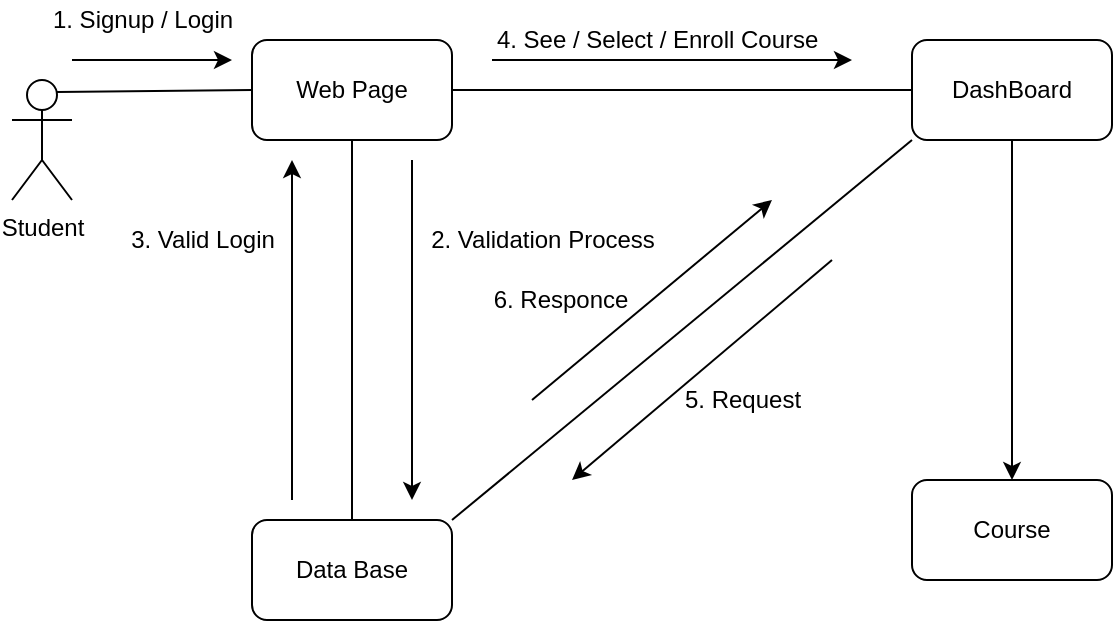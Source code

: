 <mxfile version="15.7.3" type="github">
  <diagram id="hnQG9wUVkO8S85CdUSW5" name="Page-1">
    <mxGraphModel dx="945" dy="543" grid="1" gridSize="10" guides="1" tooltips="1" connect="1" arrows="1" fold="1" page="1" pageScale="1" pageWidth="827" pageHeight="1169" math="0" shadow="0">
      <root>
        <mxCell id="0" />
        <mxCell id="1" parent="0" />
        <mxCell id="LgrQUkmrXFwx17UrA-fh-1" value="Student" style="shape=umlActor;verticalLabelPosition=bottom;verticalAlign=top;html=1;outlineConnect=0;" vertex="1" parent="1">
          <mxGeometry x="90" y="180" width="30" height="60" as="geometry" />
        </mxCell>
        <mxCell id="LgrQUkmrXFwx17UrA-fh-2" value="Web Page" style="rounded=1;whiteSpace=wrap;html=1;" vertex="1" parent="1">
          <mxGeometry x="210" y="160" width="100" height="50" as="geometry" />
        </mxCell>
        <mxCell id="LgrQUkmrXFwx17UrA-fh-3" value="" style="endArrow=none;html=1;rounded=0;exitX=0.75;exitY=0.1;exitDx=0;exitDy=0;exitPerimeter=0;entryX=0;entryY=0.5;entryDx=0;entryDy=0;" edge="1" parent="1" source="LgrQUkmrXFwx17UrA-fh-1" target="LgrQUkmrXFwx17UrA-fh-2">
          <mxGeometry width="50" height="50" relative="1" as="geometry">
            <mxPoint x="390" y="310" as="sourcePoint" />
            <mxPoint x="440" y="260" as="targetPoint" />
          </mxGeometry>
        </mxCell>
        <mxCell id="LgrQUkmrXFwx17UrA-fh-8" value="" style="endArrow=classic;html=1;rounded=0;" edge="1" parent="1">
          <mxGeometry relative="1" as="geometry">
            <mxPoint x="120" y="170" as="sourcePoint" />
            <mxPoint x="200" y="170" as="targetPoint" />
            <Array as="points">
              <mxPoint x="150" y="170" />
            </Array>
          </mxGeometry>
        </mxCell>
        <mxCell id="LgrQUkmrXFwx17UrA-fh-10" value="1. Signup / Login" style="text;html=1;align=center;verticalAlign=middle;resizable=0;points=[];autosize=1;strokeColor=none;fillColor=none;" vertex="1" parent="1">
          <mxGeometry x="100" y="140" width="110" height="20" as="geometry" />
        </mxCell>
        <mxCell id="LgrQUkmrXFwx17UrA-fh-11" value="Data Base" style="rounded=1;whiteSpace=wrap;html=1;" vertex="1" parent="1">
          <mxGeometry x="210" y="400" width="100" height="50" as="geometry" />
        </mxCell>
        <mxCell id="LgrQUkmrXFwx17UrA-fh-27" value="" style="edgeStyle=orthogonalEdgeStyle;rounded=0;orthogonalLoop=1;jettySize=auto;html=1;" edge="1" parent="1" source="LgrQUkmrXFwx17UrA-fh-13" target="LgrQUkmrXFwx17UrA-fh-26">
          <mxGeometry relative="1" as="geometry" />
        </mxCell>
        <mxCell id="LgrQUkmrXFwx17UrA-fh-13" value="DashBoard" style="rounded=1;whiteSpace=wrap;html=1;" vertex="1" parent="1">
          <mxGeometry x="540" y="160" width="100" height="50" as="geometry" />
        </mxCell>
        <mxCell id="LgrQUkmrXFwx17UrA-fh-17" value="" style="endArrow=none;html=1;rounded=0;entryX=0.5;entryY=1;entryDx=0;entryDy=0;exitX=0.5;exitY=0;exitDx=0;exitDy=0;" edge="1" parent="1" source="LgrQUkmrXFwx17UrA-fh-11" target="LgrQUkmrXFwx17UrA-fh-2">
          <mxGeometry width="50" height="50" relative="1" as="geometry">
            <mxPoint x="390" y="360" as="sourcePoint" />
            <mxPoint x="440" y="310" as="targetPoint" />
          </mxGeometry>
        </mxCell>
        <mxCell id="LgrQUkmrXFwx17UrA-fh-18" value="" style="endArrow=none;html=1;rounded=0;exitX=1;exitY=0.5;exitDx=0;exitDy=0;entryX=0;entryY=0.5;entryDx=0;entryDy=0;" edge="1" parent="1" source="LgrQUkmrXFwx17UrA-fh-2" target="LgrQUkmrXFwx17UrA-fh-13">
          <mxGeometry width="50" height="50" relative="1" as="geometry">
            <mxPoint x="390" y="360" as="sourcePoint" />
            <mxPoint x="440" y="310" as="targetPoint" />
          </mxGeometry>
        </mxCell>
        <mxCell id="LgrQUkmrXFwx17UrA-fh-19" value="" style="endArrow=classic;html=1;rounded=0;" edge="1" parent="1">
          <mxGeometry width="50" height="50" relative="1" as="geometry">
            <mxPoint x="290" y="220" as="sourcePoint" />
            <mxPoint x="290" y="390" as="targetPoint" />
          </mxGeometry>
        </mxCell>
        <mxCell id="LgrQUkmrXFwx17UrA-fh-20" value="2. Validation Process" style="text;html=1;align=center;verticalAlign=middle;resizable=0;points=[];autosize=1;strokeColor=none;fillColor=none;" vertex="1" parent="1">
          <mxGeometry x="290" y="250" width="130" height="20" as="geometry" />
        </mxCell>
        <mxCell id="LgrQUkmrXFwx17UrA-fh-22" value="" style="endArrow=classic;html=1;rounded=0;" edge="1" parent="1">
          <mxGeometry width="50" height="50" relative="1" as="geometry">
            <mxPoint x="230" y="390" as="sourcePoint" />
            <mxPoint x="230" y="220" as="targetPoint" />
          </mxGeometry>
        </mxCell>
        <mxCell id="LgrQUkmrXFwx17UrA-fh-23" value="3. Valid Login" style="text;html=1;align=center;verticalAlign=middle;resizable=0;points=[];autosize=1;strokeColor=none;fillColor=none;" vertex="1" parent="1">
          <mxGeometry x="140" y="250" width="90" height="20" as="geometry" />
        </mxCell>
        <mxCell id="LgrQUkmrXFwx17UrA-fh-24" value="4. See / Select / Enroll Course&amp;nbsp;" style="text;html=1;align=center;verticalAlign=middle;resizable=0;points=[];autosize=1;strokeColor=none;fillColor=none;" vertex="1" parent="1">
          <mxGeometry x="324" y="150" width="180" height="20" as="geometry" />
        </mxCell>
        <mxCell id="LgrQUkmrXFwx17UrA-fh-25" value="" style="endArrow=classic;html=1;rounded=0;" edge="1" parent="1">
          <mxGeometry width="50" height="50" relative="1" as="geometry">
            <mxPoint x="330" y="170" as="sourcePoint" />
            <mxPoint x="510" y="170" as="targetPoint" />
          </mxGeometry>
        </mxCell>
        <mxCell id="LgrQUkmrXFwx17UrA-fh-26" value="Course" style="rounded=1;whiteSpace=wrap;html=1;" vertex="1" parent="1">
          <mxGeometry x="540" y="380" width="100" height="50" as="geometry" />
        </mxCell>
        <mxCell id="LgrQUkmrXFwx17UrA-fh-28" value="" style="endArrow=none;html=1;rounded=0;exitX=1;exitY=0;exitDx=0;exitDy=0;entryX=0;entryY=1;entryDx=0;entryDy=0;" edge="1" parent="1" source="LgrQUkmrXFwx17UrA-fh-11" target="LgrQUkmrXFwx17UrA-fh-13">
          <mxGeometry width="50" height="50" relative="1" as="geometry">
            <mxPoint x="390" y="360" as="sourcePoint" />
            <mxPoint x="440" y="310" as="targetPoint" />
          </mxGeometry>
        </mxCell>
        <mxCell id="LgrQUkmrXFwx17UrA-fh-29" value="" style="endArrow=classic;html=1;rounded=0;" edge="1" parent="1">
          <mxGeometry width="50" height="50" relative="1" as="geometry">
            <mxPoint x="500" y="270" as="sourcePoint" />
            <mxPoint x="370" y="380" as="targetPoint" />
          </mxGeometry>
        </mxCell>
        <mxCell id="LgrQUkmrXFwx17UrA-fh-31" value="5. Request" style="text;html=1;align=center;verticalAlign=middle;resizable=0;points=[];autosize=1;strokeColor=none;fillColor=none;" vertex="1" parent="1">
          <mxGeometry x="420" y="330" width="70" height="20" as="geometry" />
        </mxCell>
        <mxCell id="LgrQUkmrXFwx17UrA-fh-32" value="" style="endArrow=classic;html=1;rounded=0;" edge="1" parent="1">
          <mxGeometry width="50" height="50" relative="1" as="geometry">
            <mxPoint x="350" y="340" as="sourcePoint" />
            <mxPoint x="470" y="240" as="targetPoint" />
          </mxGeometry>
        </mxCell>
        <mxCell id="LgrQUkmrXFwx17UrA-fh-33" value="6. Responce" style="text;html=1;align=center;verticalAlign=middle;resizable=0;points=[];autosize=1;strokeColor=none;fillColor=none;" vertex="1" parent="1">
          <mxGeometry x="324" y="280" width="80" height="20" as="geometry" />
        </mxCell>
      </root>
    </mxGraphModel>
  </diagram>
</mxfile>
